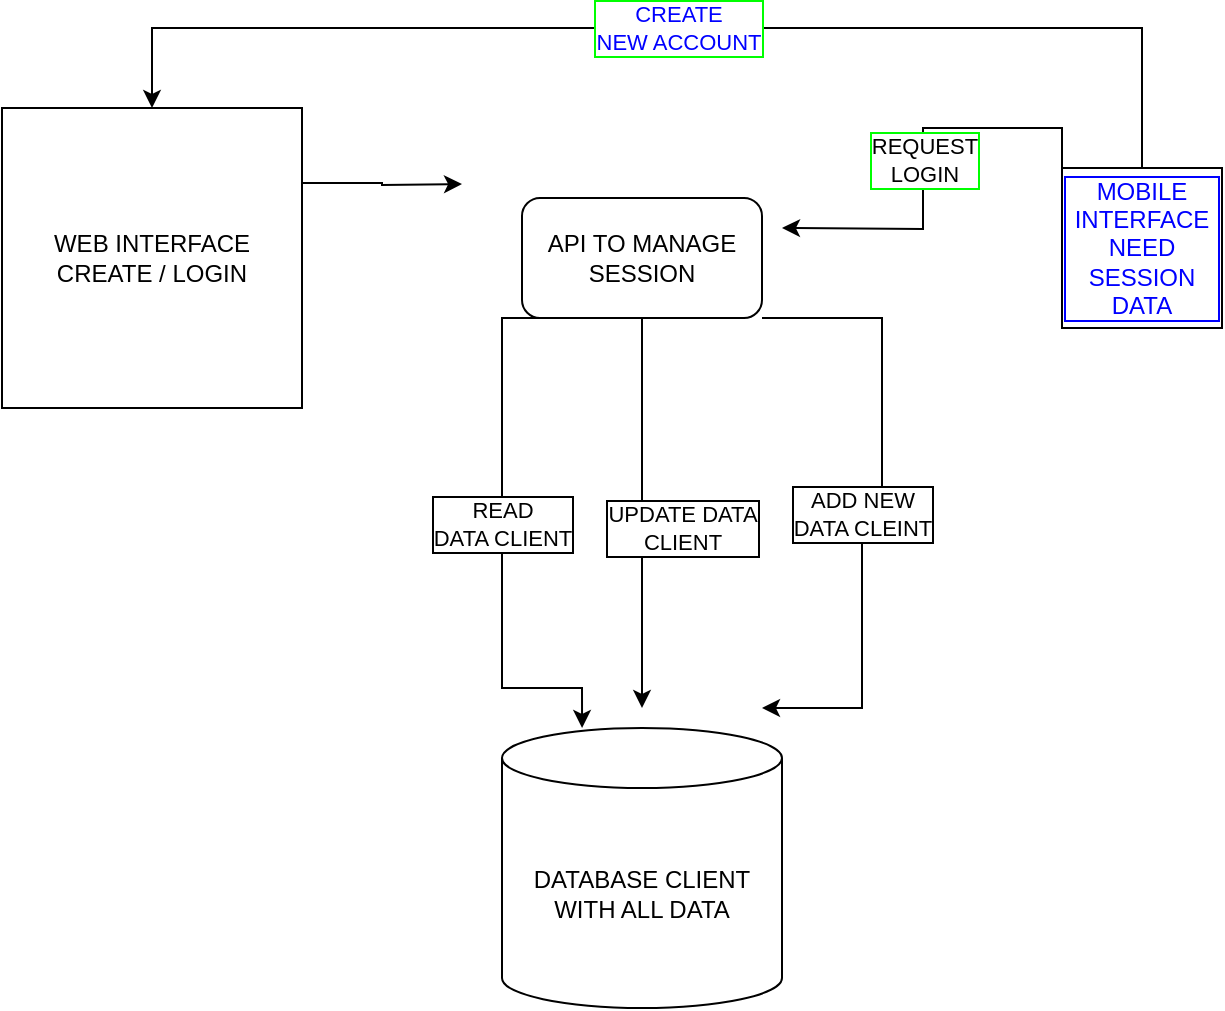 <mxfile version="13.8.0" type="github">
  <diagram id="LLccdBZk7BdYrUDzEnhi" name="Page-1">
    <mxGraphModel dx="868" dy="433" grid="1" gridSize="10" guides="1" tooltips="1" connect="1" arrows="1" fold="1" page="1" pageScale="1" pageWidth="827" pageHeight="1169" math="0" shadow="0">
      <root>
        <mxCell id="0" />
        <mxCell id="1" parent="0" />
        <mxCell id="4w87GvMKzj5ySYHpvk-L-5" value="&lt;div&gt;DATABASE CLIENT &lt;br&gt;&lt;/div&gt;WITH ALL DATA" style="shape=cylinder3;whiteSpace=wrap;html=1;boundedLbl=1;backgroundOutline=1;size=15;" vertex="1" parent="1">
          <mxGeometry x="320" y="370" width="140" height="140" as="geometry" />
        </mxCell>
        <mxCell id="4w87GvMKzj5ySYHpvk-L-16" value="&lt;div&gt;REQUEST &lt;br&gt;&lt;/div&gt;&lt;div&gt;LOGIN&lt;br&gt;&lt;/div&gt;" style="edgeStyle=orthogonalEdgeStyle;rounded=0;orthogonalLoop=1;jettySize=auto;html=1;exitX=0;exitY=0;exitDx=0;exitDy=0;labelBorderColor=#00FF00;" edge="1" parent="1" source="4w87GvMKzj5ySYHpvk-L-6">
          <mxGeometry relative="1" as="geometry">
            <mxPoint x="460" y="120" as="targetPoint" />
          </mxGeometry>
        </mxCell>
        <mxCell id="4w87GvMKzj5ySYHpvk-L-17" value="&lt;div&gt;CREATE&lt;/div&gt;&lt;div&gt;NEW ACCOUNT&lt;/div&gt;" style="edgeStyle=orthogonalEdgeStyle;rounded=0;orthogonalLoop=1;jettySize=auto;html=1;exitX=0.5;exitY=0;exitDx=0;exitDy=0;fontColor=#0000FF;labelBorderColor=#00FF00;" edge="1" parent="1" source="4w87GvMKzj5ySYHpvk-L-6" target="4w87GvMKzj5ySYHpvk-L-8">
          <mxGeometry relative="1" as="geometry">
            <Array as="points">
              <mxPoint x="640" y="20" />
              <mxPoint x="145" y="20" />
            </Array>
          </mxGeometry>
        </mxCell>
        <mxCell id="4w87GvMKzj5ySYHpvk-L-6" value="MOBILE INTERFACE NEED SESSION DATA" style="whiteSpace=wrap;html=1;aspect=fixed;fontColor=#0000FF;labelBorderColor=#0000FF;" vertex="1" parent="1">
          <mxGeometry x="600" y="90" width="80" height="80" as="geometry" />
        </mxCell>
        <mxCell id="4w87GvMKzj5ySYHpvk-L-9" value="&lt;div&gt;UPDATE DATA &lt;br&gt;&lt;/div&gt;&lt;div&gt;CLIENT&lt;/div&gt;" style="edgeStyle=orthogonalEdgeStyle;rounded=0;orthogonalLoop=1;jettySize=auto;html=1;exitX=0.5;exitY=1;exitDx=0;exitDy=0;labelBorderColor=#000000;" edge="1" parent="1" source="4w87GvMKzj5ySYHpvk-L-7">
          <mxGeometry x="0.077" y="20" relative="1" as="geometry">
            <mxPoint x="390" y="360" as="targetPoint" />
            <mxPoint as="offset" />
          </mxGeometry>
        </mxCell>
        <mxCell id="4w87GvMKzj5ySYHpvk-L-12" value="&lt;div&gt;READ&lt;/div&gt;&lt;div&gt;DATA CLIENT&lt;br&gt;&lt;/div&gt;" style="edgeStyle=orthogonalEdgeStyle;rounded=0;orthogonalLoop=1;jettySize=auto;html=1;exitX=0.25;exitY=1;exitDx=0;exitDy=0;entryX=0.286;entryY=0;entryDx=0;entryDy=0;entryPerimeter=0;labelBorderColor=#000000;" edge="1" parent="1" source="4w87GvMKzj5ySYHpvk-L-7" target="4w87GvMKzj5ySYHpvk-L-5">
          <mxGeometry relative="1" as="geometry">
            <mxPoint x="360" y="350" as="targetPoint" />
            <Array as="points">
              <mxPoint x="320" y="165" />
              <mxPoint x="320" y="350" />
              <mxPoint x="360" y="350" />
            </Array>
          </mxGeometry>
        </mxCell>
        <mxCell id="4w87GvMKzj5ySYHpvk-L-13" value="&lt;div&gt;ADD NEW&lt;/div&gt;&lt;div&gt;DATA CLEINT&lt;br&gt;&lt;/div&gt;" style="edgeStyle=orthogonalEdgeStyle;rounded=0;orthogonalLoop=1;jettySize=auto;html=1;exitX=1;exitY=1;exitDx=0;exitDy=0;labelBorderColor=#000000;" edge="1" parent="1" source="4w87GvMKzj5ySYHpvk-L-7">
          <mxGeometry x="0.067" relative="1" as="geometry">
            <mxPoint x="450" y="360" as="targetPoint" />
            <Array as="points">
              <mxPoint x="510" y="165" />
              <mxPoint x="510" y="263" />
              <mxPoint x="500" y="263" />
              <mxPoint x="500" y="360" />
            </Array>
            <mxPoint as="offset" />
          </mxGeometry>
        </mxCell>
        <mxCell id="4w87GvMKzj5ySYHpvk-L-7" value="API TO MANAGE SESSION" style="rounded=1;whiteSpace=wrap;html=1;" vertex="1" parent="1">
          <mxGeometry x="330" y="105" width="120" height="60" as="geometry" />
        </mxCell>
        <mxCell id="4w87GvMKzj5ySYHpvk-L-11" style="edgeStyle=orthogonalEdgeStyle;rounded=0;orthogonalLoop=1;jettySize=auto;html=1;exitX=1;exitY=0.25;exitDx=0;exitDy=0;" edge="1" parent="1" source="4w87GvMKzj5ySYHpvk-L-8">
          <mxGeometry relative="1" as="geometry">
            <mxPoint x="300" y="98" as="targetPoint" />
          </mxGeometry>
        </mxCell>
        <mxCell id="4w87GvMKzj5ySYHpvk-L-8" value="&lt;div&gt;WEB INTERFACE&lt;/div&gt;&lt;div&gt;CREATE / LOGIN&lt;br&gt;&lt;/div&gt;" style="whiteSpace=wrap;html=1;aspect=fixed;" vertex="1" parent="1">
          <mxGeometry x="70" y="60" width="150" height="150" as="geometry" />
        </mxCell>
      </root>
    </mxGraphModel>
  </diagram>
</mxfile>

